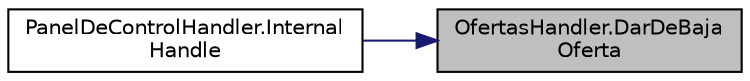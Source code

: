 digraph "OfertasHandler.DarDeBajaOferta"
{
 // INTERACTIVE_SVG=YES
 // LATEX_PDF_SIZE
  edge [fontname="Helvetica",fontsize="10",labelfontname="Helvetica",labelfontsize="10"];
  node [fontname="Helvetica",fontsize="10",shape=record];
  rankdir="RL";
  Node1 [label="OfertasHandler.DarDeBaja\lOferta",height=0.2,width=0.4,color="black", fillcolor="grey75", style="filled", fontcolor="black",tooltip="Método para dar de baja una OfertaDeServicio."];
  Node1 -> Node2 [dir="back",color="midnightblue",fontsize="10",style="solid",fontname="Helvetica"];
  Node2 [label="PanelDeControlHandler.Internal\lHandle",height=0.2,width=0.4,color="black", fillcolor="white", style="filled",URL="$classPanelDeControlHandler.html#a30658d59450bfd0528572c30ee7af021",tooltip="Procesamiento de los mensajes."];
}
